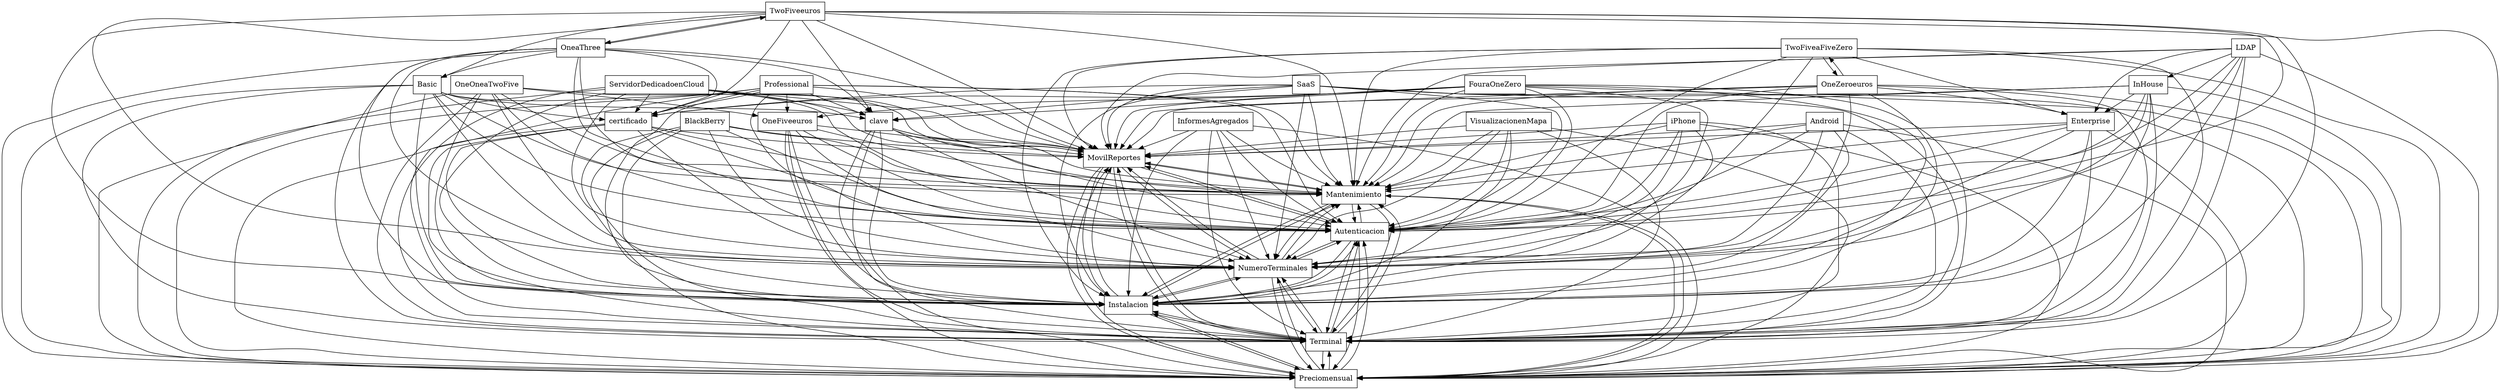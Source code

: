 digraph{
graph [rankdir=TB];
node [shape=box];
edge [arrowhead=normal];
0[label="SaaS",]
1[label="BlackBerry",]
2[label="OneOneaTwoFive",]
3[label="VisualizacionenMapa",]
4[label="MovilReportes",]
5[label="OneFiveeuros",]
6[label="TwoFiveaFiveZero",]
7[label="Professional",]
8[label="ServidorDedicadoenCloud",]
9[label="iPhone",]
10[label="TwoFiveeuros",]
11[label="clave",]
12[label="Mantenimiento",]
13[label="Preciomensual",]
14[label="FouraOneZero",]
15[label="Terminal",]
16[label="Instalacion",]
17[label="LDAP",]
18[label="InformesAgregados",]
19[label="certificado",]
20[label="OneaThree",]
21[label="NumeroTerminales",]
22[label="Basic",]
23[label="Enterprise",]
24[label="OneZeroeuros",]
25[label="Android",]
26[label="Autenticacion",]
27[label="InHouse",]
0->4[label="",]
0->11[label="",]
0->12[label="",]
0->13[label="",]
0->15[label="",]
0->16[label="",]
0->19[label="",]
0->21[label="",]
0->26[label="",]
1->4[label="",]
1->12[label="",]
1->13[label="",]
1->15[label="",]
1->16[label="",]
1->21[label="",]
1->26[label="",]
2->4[label="",]
2->5[label="",]
2->12[label="",]
2->13[label="",]
2->15[label="",]
2->16[label="",]
2->21[label="",]
2->26[label="",]
3->4[label="",]
3->12[label="",]
3->13[label="",]
3->15[label="",]
3->16[label="",]
3->21[label="",]
3->26[label="",]
4->12[label="",]
4->13[label="",]
4->15[label="",]
4->16[label="",]
4->21[label="",]
4->26[label="",]
5->4[label="",]
5->12[label="",]
5->13[label="",]
5->15[label="",]
5->16[label="",]
5->21[label="",]
5->26[label="",]
6->4[label="",]
6->12[label="",]
6->13[label="",]
6->15[label="",]
6->16[label="",]
6->21[label="",]
6->23[label="",]
6->24[label="",]
6->26[label="",]
7->4[label="",]
7->5[label="",]
7->11[label="",]
7->12[label="",]
7->13[label="",]
7->15[label="",]
7->16[label="",]
7->19[label="",]
7->21[label="",]
7->26[label="",]
8->4[label="",]
8->11[label="",]
8->12[label="",]
8->13[label="",]
8->15[label="",]
8->16[label="",]
8->19[label="",]
8->21[label="",]
8->26[label="",]
9->4[label="",]
9->12[label="",]
9->13[label="",]
9->15[label="",]
9->16[label="",]
9->21[label="",]
9->26[label="",]
10->4[label="",]
10->11[label="",]
10->12[label="",]
10->13[label="",]
10->15[label="",]
10->16[label="",]
10->19[label="",]
10->20[label="",]
10->21[label="",]
10->22[label="",]
10->26[label="",]
11->4[label="",]
11->12[label="",]
11->13[label="",]
11->15[label="",]
11->16[label="",]
11->21[label="",]
11->26[label="",]
12->4[label="",]
12->13[label="",]
12->15[label="",]
12->16[label="",]
12->21[label="",]
12->26[label="",]
13->4[label="",]
13->12[label="",]
13->15[label="",]
13->16[label="",]
13->21[label="",]
13->26[label="",]
14->4[label="",]
14->5[label="",]
14->11[label="",]
14->12[label="",]
14->13[label="",]
14->15[label="",]
14->16[label="",]
14->19[label="",]
14->21[label="",]
14->26[label="",]
15->4[label="",]
15->12[label="",]
15->13[label="",]
15->16[label="",]
15->21[label="",]
15->26[label="",]
16->4[label="",]
16->12[label="",]
16->13[label="",]
16->15[label="",]
16->21[label="",]
16->26[label="",]
17->4[label="",]
17->12[label="",]
17->13[label="",]
17->15[label="",]
17->16[label="",]
17->21[label="",]
17->23[label="",]
17->26[label="",]
17->27[label="",]
18->4[label="",]
18->12[label="",]
18->13[label="",]
18->15[label="",]
18->16[label="",]
18->21[label="",]
18->26[label="",]
19->4[label="",]
19->12[label="",]
19->13[label="",]
19->15[label="",]
19->16[label="",]
19->21[label="",]
19->26[label="",]
20->4[label="",]
20->10[label="",]
20->11[label="",]
20->12[label="",]
20->13[label="",]
20->15[label="",]
20->16[label="",]
20->19[label="",]
20->21[label="",]
20->22[label="",]
20->26[label="",]
21->4[label="",]
21->12[label="",]
21->13[label="",]
21->15[label="",]
21->16[label="",]
21->26[label="",]
22->4[label="",]
22->11[label="",]
22->12[label="",]
22->13[label="",]
22->15[label="",]
22->16[label="",]
22->19[label="",]
22->21[label="",]
22->26[label="",]
23->4[label="",]
23->12[label="",]
23->13[label="",]
23->15[label="",]
23->16[label="",]
23->21[label="",]
23->26[label="",]
24->4[label="",]
24->6[label="",]
24->12[label="",]
24->13[label="",]
24->15[label="",]
24->16[label="",]
24->21[label="",]
24->23[label="",]
24->26[label="",]
25->4[label="",]
25->12[label="",]
25->13[label="",]
25->15[label="",]
25->16[label="",]
25->21[label="",]
25->26[label="",]
26->4[label="",]
26->12[label="",]
26->13[label="",]
26->15[label="",]
26->16[label="",]
26->21[label="",]
27->4[label="",]
27->12[label="",]
27->13[label="",]
27->15[label="",]
27->16[label="",]
27->21[label="",]
27->23[label="",]
27->26[label="",]
}
